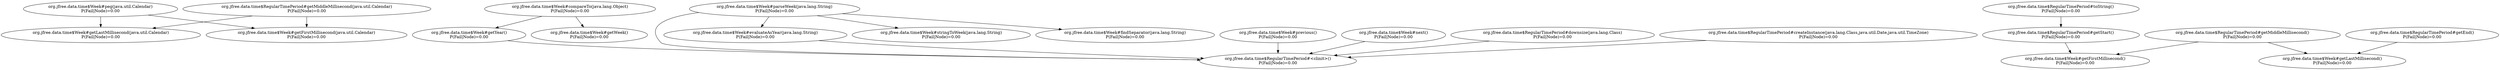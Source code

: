 digraph G {
  "org.jfree.data.time$Week#peg(java.util.Calendar)" [label="org.jfree.data.time$Week#peg(java.util.Calendar)\nP(Fail|Node)=0.00"];
  "org.jfree.data.time$Week#getLastMillisecond(java.util.Calendar)" [label="org.jfree.data.time$Week#getLastMillisecond(java.util.Calendar)\nP(Fail|Node)=0.00"];
  "org.jfree.data.time$Week#getFirstMillisecond(java.util.Calendar)" [label="org.jfree.data.time$Week#getFirstMillisecond(java.util.Calendar)\nP(Fail|Node)=0.00"];
  "org.jfree.data.time$Week#compareTo(java.lang.Object)" [label="org.jfree.data.time$Week#compareTo(java.lang.Object)\nP(Fail|Node)=0.00"];
  "org.jfree.data.time$Week#getYear()" [label="org.jfree.data.time$Week#getYear()\nP(Fail|Node)=0.00"];
  "org.jfree.data.time$Week#getWeek()" [label="org.jfree.data.time$Week#getWeek()\nP(Fail|Node)=0.00"];
  "org.jfree.data.time$RegularTimePeriod#<clinit>()" [label="org.jfree.data.time$RegularTimePeriod#<clinit>()\nP(Fail|Node)=0.00"];
  "org.jfree.data.time$RegularTimePeriod#getMiddleMillisecond(java.util.Calendar)" [label="org.jfree.data.time$RegularTimePeriod#getMiddleMillisecond(java.util.Calendar)\nP(Fail|Node)=0.00"];
  "org.jfree.data.time$RegularTimePeriod#getStart()" [label="org.jfree.data.time$RegularTimePeriod#getStart()\nP(Fail|Node)=0.00"];
  "org.jfree.data.time$Week#getFirstMillisecond()" [label="org.jfree.data.time$Week#getFirstMillisecond()\nP(Fail|Node)=0.00"];
  "org.jfree.data.time$Week#evaluateAsYear(java.lang.String)" [label="org.jfree.data.time$Week#evaluateAsYear(java.lang.String)\nP(Fail|Node)=0.00"];
  "org.jfree.data.time$Week#previous()" [label="org.jfree.data.time$Week#previous()\nP(Fail|Node)=0.00"];
  "org.jfree.data.time$RegularTimePeriod#getMiddleMillisecond()" [label="org.jfree.data.time$RegularTimePeriod#getMiddleMillisecond()\nP(Fail|Node)=0.00"];
  "org.jfree.data.time$Week#getLastMillisecond()" [label="org.jfree.data.time$Week#getLastMillisecond()\nP(Fail|Node)=0.00"];
  "org.jfree.data.time$Week#parseWeek(java.lang.String)" [label="org.jfree.data.time$Week#parseWeek(java.lang.String)\nP(Fail|Node)=0.00"];
  "org.jfree.data.time$Week#stringToWeek(java.lang.String)" [label="org.jfree.data.time$Week#stringToWeek(java.lang.String)\nP(Fail|Node)=0.00"];
  "org.jfree.data.time$Week#findSeparator(java.lang.String)" [label="org.jfree.data.time$Week#findSeparator(java.lang.String)\nP(Fail|Node)=0.00"];
  "org.jfree.data.time$Week#next()" [label="org.jfree.data.time$Week#next()\nP(Fail|Node)=0.00"];
  "org.jfree.data.time$RegularTimePeriod#getEnd()" [label="org.jfree.data.time$RegularTimePeriod#getEnd()\nP(Fail|Node)=0.00"];
  "org.jfree.data.time$RegularTimePeriod#downsize(java.lang.Class)" [label="org.jfree.data.time$RegularTimePeriod#downsize(java.lang.Class)\nP(Fail|Node)=0.00"];
  "org.jfree.data.time$RegularTimePeriod#toString()" [label="org.jfree.data.time$RegularTimePeriod#toString()\nP(Fail|Node)=0.00"];
  "org.jfree.data.time$RegularTimePeriod#createInstance(java.lang.Class,java.util.Date,java.util.TimeZone)" [label="org.jfree.data.time$RegularTimePeriod#createInstance(java.lang.Class,java.util.Date,java.util.TimeZone)\nP(Fail|Node)=0.00"];
  "org.jfree.data.time$Week#peg(java.util.Calendar)" -> "org.jfree.data.time$Week#getLastMillisecond(java.util.Calendar)";
  "org.jfree.data.time$Week#peg(java.util.Calendar)" -> "org.jfree.data.time$Week#getFirstMillisecond(java.util.Calendar)";
  "org.jfree.data.time$Week#compareTo(java.lang.Object)" -> "org.jfree.data.time$Week#getYear()";
  "org.jfree.data.time$Week#compareTo(java.lang.Object)" -> "org.jfree.data.time$Week#getWeek()";
  "org.jfree.data.time$Week#getYear()" -> "org.jfree.data.time$RegularTimePeriod#<clinit>()";
  "org.jfree.data.time$RegularTimePeriod#getMiddleMillisecond(java.util.Calendar)" -> "org.jfree.data.time$Week#getFirstMillisecond(java.util.Calendar)";
  "org.jfree.data.time$RegularTimePeriod#getMiddleMillisecond(java.util.Calendar)" -> "org.jfree.data.time$Week#getLastMillisecond(java.util.Calendar)";
  "org.jfree.data.time$RegularTimePeriod#getStart()" -> "org.jfree.data.time$Week#getFirstMillisecond()";
  "org.jfree.data.time$Week#evaluateAsYear(java.lang.String)" -> "org.jfree.data.time$RegularTimePeriod#<clinit>()";
  "org.jfree.data.time$Week#previous()" -> "org.jfree.data.time$RegularTimePeriod#<clinit>()";
  "org.jfree.data.time$RegularTimePeriod#getMiddleMillisecond()" -> "org.jfree.data.time$Week#getLastMillisecond()";
  "org.jfree.data.time$RegularTimePeriod#getMiddleMillisecond()" -> "org.jfree.data.time$Week#getFirstMillisecond()";
  "org.jfree.data.time$Week#parseWeek(java.lang.String)" -> "org.jfree.data.time$Week#stringToWeek(java.lang.String)";
  "org.jfree.data.time$Week#parseWeek(java.lang.String)" -> "org.jfree.data.time$Week#evaluateAsYear(java.lang.String)";
  "org.jfree.data.time$Week#parseWeek(java.lang.String)" -> "org.jfree.data.time$RegularTimePeriod#<clinit>()";
  "org.jfree.data.time$Week#parseWeek(java.lang.String)" -> "org.jfree.data.time$Week#findSeparator(java.lang.String)";
  "org.jfree.data.time$Week#next()" -> "org.jfree.data.time$RegularTimePeriod#<clinit>()";
  "org.jfree.data.time$RegularTimePeriod#getEnd()" -> "org.jfree.data.time$Week#getLastMillisecond()";
  "org.jfree.data.time$RegularTimePeriod#downsize(java.lang.Class)" -> "org.jfree.data.time$RegularTimePeriod#<clinit>()";
  "org.jfree.data.time$RegularTimePeriod#toString()" -> "org.jfree.data.time$RegularTimePeriod#getStart()";
  "org.jfree.data.time$RegularTimePeriod#createInstance(java.lang.Class,java.util.Date,java.util.TimeZone)" -> "org.jfree.data.time$RegularTimePeriod#<clinit>()";
}
